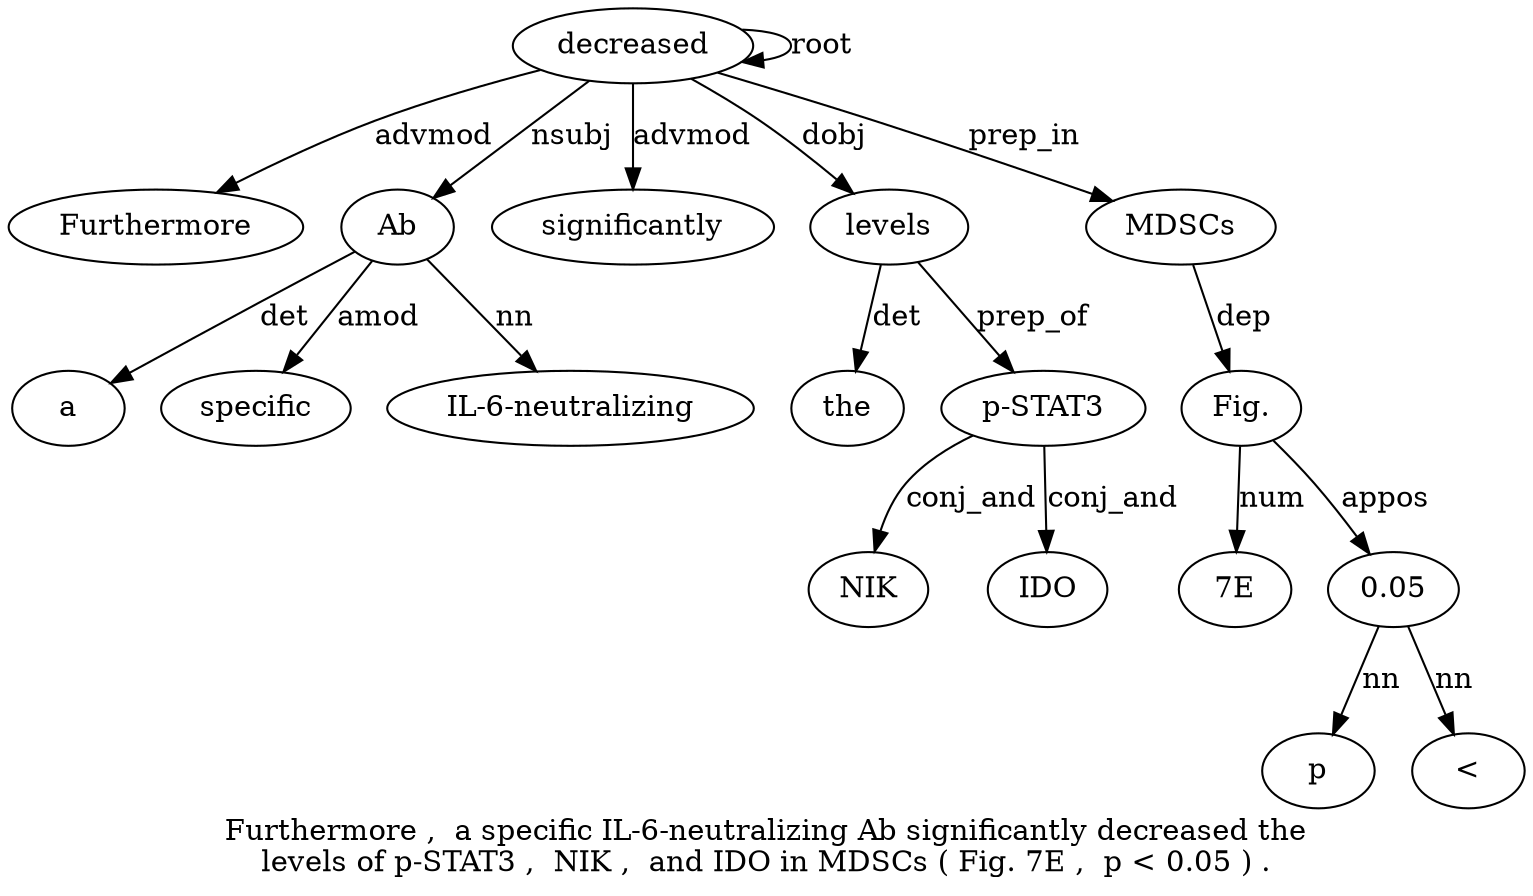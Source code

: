 digraph "Furthermore ,  a specific IL-6-neutralizing Ab significantly decreased the levels of p-STAT3 ,  NIK ,  and IDO in MDSCs ( Fig. 7E ,  p < 0.05 ) ." {
label="Furthermore ,  a specific IL-6-neutralizing Ab significantly decreased the
levels of p-STAT3 ,  NIK ,  and IDO in MDSCs ( Fig. 7E ,  p < 0.05 ) .";
decreased8 [style=filled, fillcolor=white, label=decreased];
Furthermore1 [style=filled, fillcolor=white, label=Furthermore];
decreased8 -> Furthermore1  [label=advmod];
Ab6 [style=filled, fillcolor=white, label=Ab];
a3 [style=filled, fillcolor=white, label=a];
Ab6 -> a3  [label=det];
specific4 [style=filled, fillcolor=white, label=specific];
Ab6 -> specific4  [label=amod];
"IL-6-neutralizing5" [style=filled, fillcolor=white, label="IL-6-neutralizing"];
Ab6 -> "IL-6-neutralizing5"  [label=nn];
decreased8 -> Ab6  [label=nsubj];
significantly7 [style=filled, fillcolor=white, label=significantly];
decreased8 -> significantly7  [label=advmod];
decreased8 -> decreased8  [label=root];
levels10 [style=filled, fillcolor=white, label=levels];
the9 [style=filled, fillcolor=white, label=the];
levels10 -> the9  [label=det];
decreased8 -> levels10  [label=dobj];
"p-STAT312" [style=filled, fillcolor=white, label="p-STAT3"];
levels10 -> "p-STAT312"  [label=prep_of];
NIK14 [style=filled, fillcolor=white, label=NIK];
"p-STAT312" -> NIK14  [label=conj_and];
IDO17 [style=filled, fillcolor=white, label=IDO];
"p-STAT312" -> IDO17  [label=conj_and];
MDSCs19 [style=filled, fillcolor=white, label=MDSCs];
decreased8 -> MDSCs19  [label=prep_in];
"Fig.21" [style=filled, fillcolor=white, label="Fig."];
MDSCs19 -> "Fig.21"  [label=dep];
"7E22" [style=filled, fillcolor=white, label="7E"];
"Fig.21" -> "7E22"  [label=num];
"0.0526" [style=filled, fillcolor=white, label="0.05"];
p24 [style=filled, fillcolor=white, label=p];
"0.0526" -> p24  [label=nn];
"<25" [style=filled, fillcolor=white, label="<"];
"0.0526" -> "<25"  [label=nn];
"Fig.21" -> "0.0526"  [label=appos];
}
